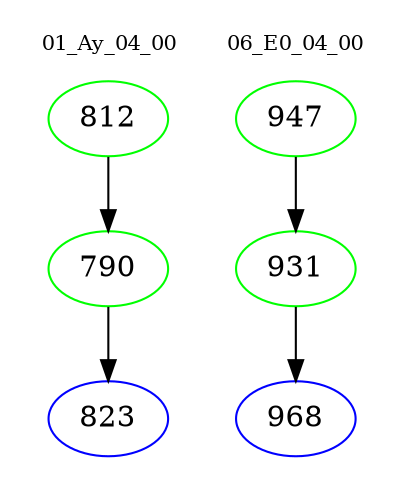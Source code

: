 digraph{
subgraph cluster_0 {
color = white
label = "01_Ay_04_00";
fontsize=10;
T0_812 [label="812", color="green"]
T0_812 -> T0_790 [color="black"]
T0_790 [label="790", color="green"]
T0_790 -> T0_823 [color="black"]
T0_823 [label="823", color="blue"]
}
subgraph cluster_1 {
color = white
label = "06_E0_04_00";
fontsize=10;
T1_947 [label="947", color="green"]
T1_947 -> T1_931 [color="black"]
T1_931 [label="931", color="green"]
T1_931 -> T1_968 [color="black"]
T1_968 [label="968", color="blue"]
}
}
